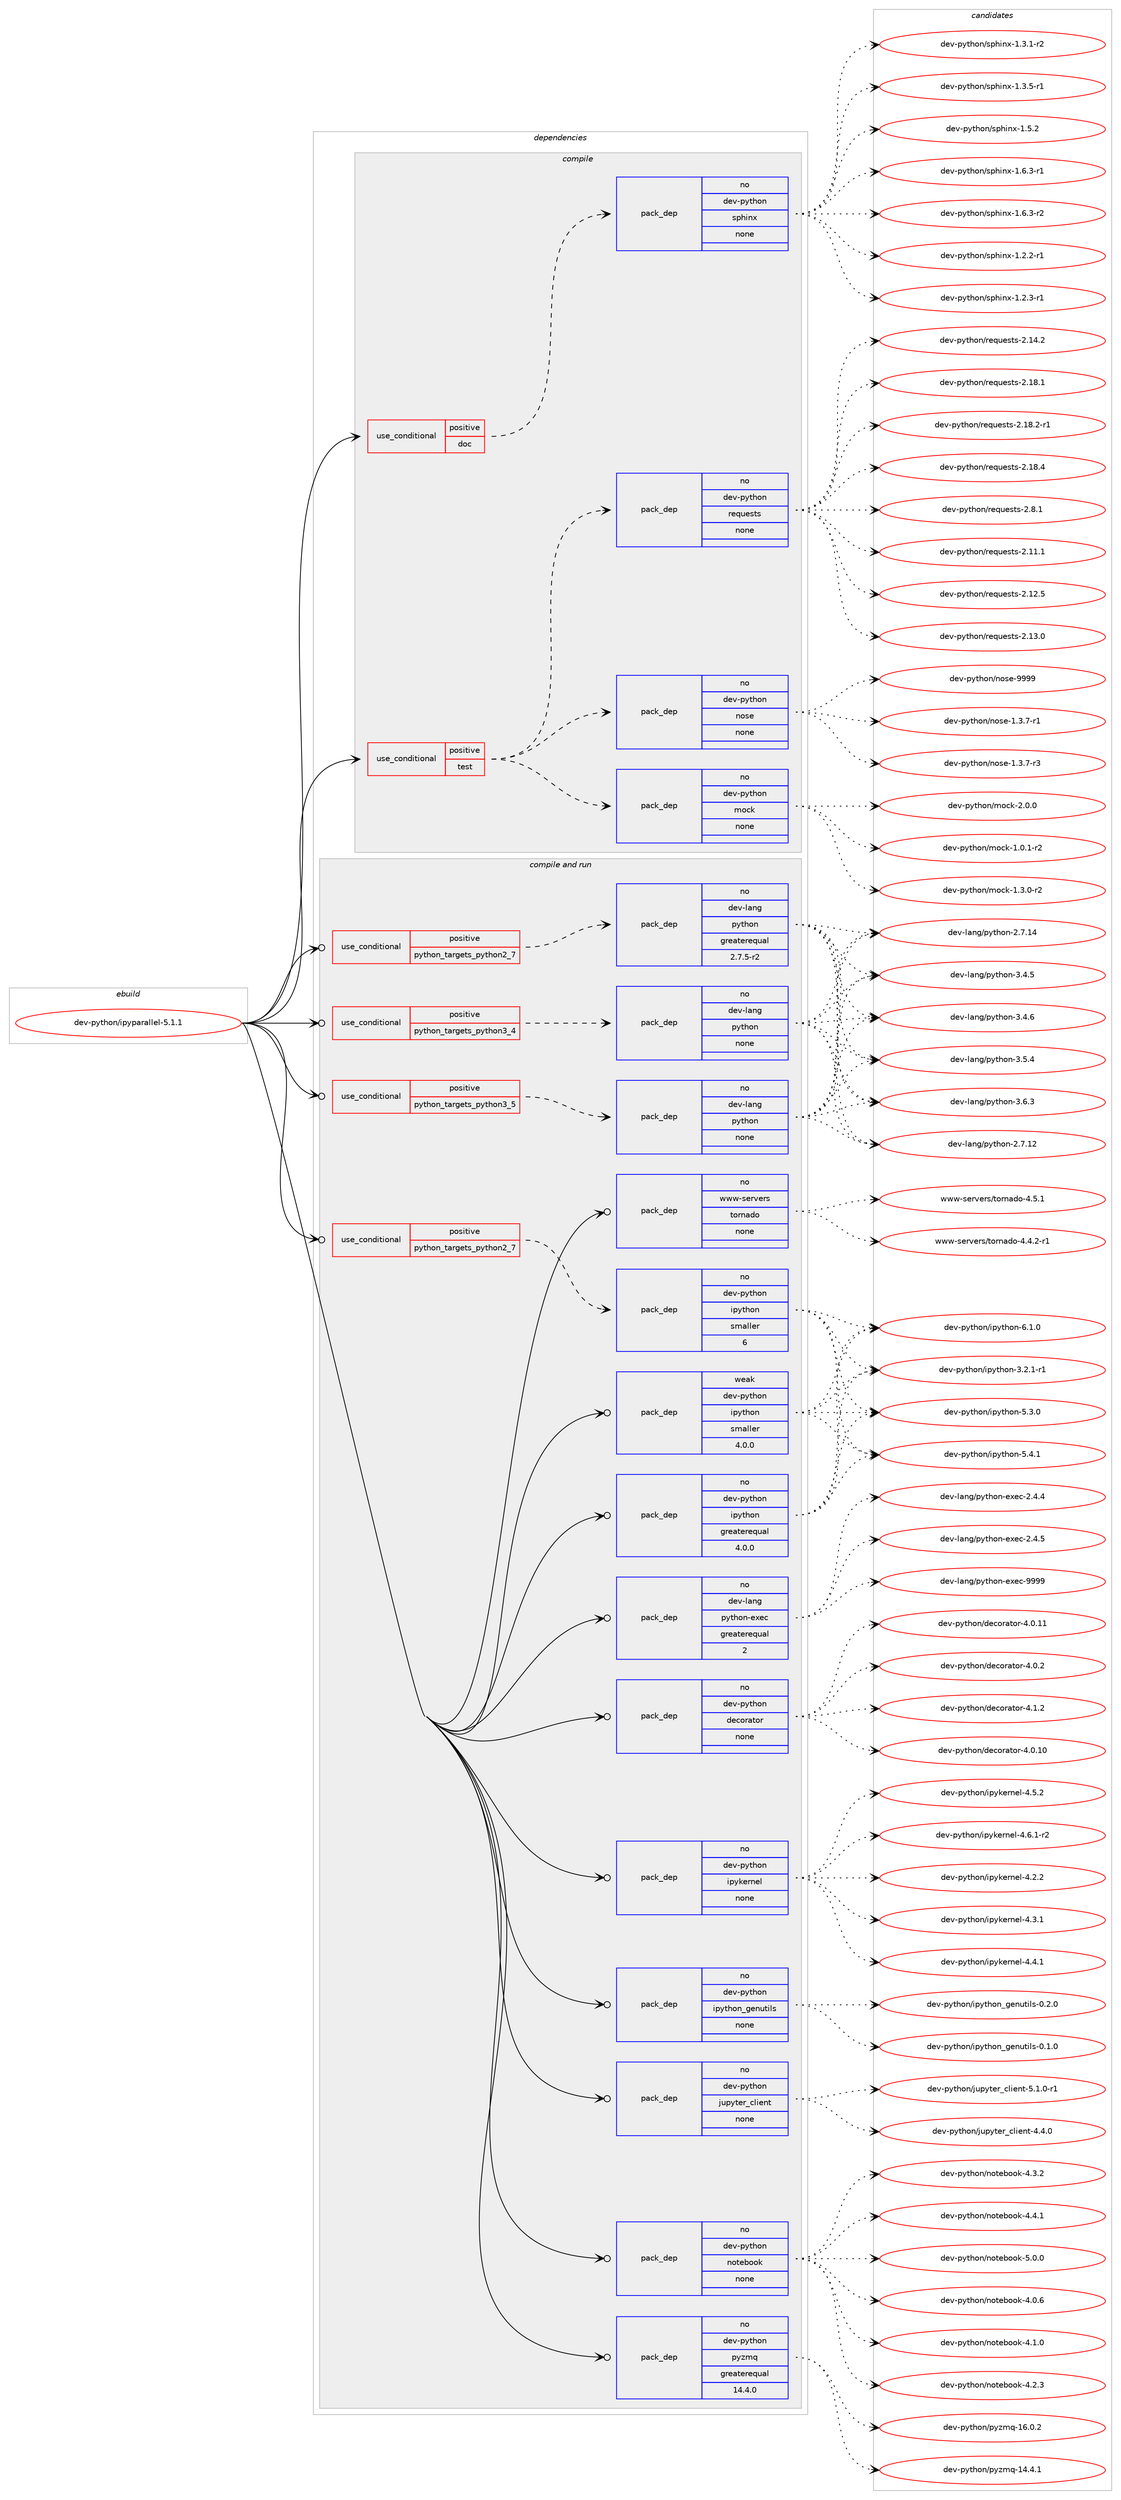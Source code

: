 digraph prolog {

# *************
# Graph options
# *************

newrank=true;
concentrate=true;
compound=true;
graph [rankdir=LR,fontname=Helvetica,fontsize=10,ranksep=1.5];#, ranksep=2.5, nodesep=0.2];
edge  [arrowhead=vee];
node  [fontname=Helvetica,fontsize=10];

# **********
# The ebuild
# **********

subgraph cluster_leftcol {
color=gray;
rank=same;
label=<<i>ebuild</i>>;
id [label="dev-python/ipyparallel-5.1.1", color=red, width=4, href="../dev-python/ipyparallel-5.1.1.svg"];
}

# ****************
# The dependencies
# ****************

subgraph cluster_midcol {
color=gray;
label=<<i>dependencies</i>>;
subgraph cluster_compile {
fillcolor="#eeeeee";
style=filled;
label=<<i>compile</i>>;
subgraph cond34077 {
dependency161629 [label=<<TABLE BORDER="0" CELLBORDER="1" CELLSPACING="0" CELLPADDING="4"><TR><TD ROWSPAN="3" CELLPADDING="10">use_conditional</TD></TR><TR><TD>positive</TD></TR><TR><TD>doc</TD></TR></TABLE>>, shape=none, color=red];
subgraph pack123702 {
dependency161630 [label=<<TABLE BORDER="0" CELLBORDER="1" CELLSPACING="0" CELLPADDING="4" WIDTH="220"><TR><TD ROWSPAN="6" CELLPADDING="30">pack_dep</TD></TR><TR><TD WIDTH="110">no</TD></TR><TR><TD>dev-python</TD></TR><TR><TD>sphinx</TD></TR><TR><TD>none</TD></TR><TR><TD></TD></TR></TABLE>>, shape=none, color=blue];
}
dependency161629:e -> dependency161630:w [weight=20,style="dashed",arrowhead="vee"];
}
id:e -> dependency161629:w [weight=20,style="solid",arrowhead="vee"];
subgraph cond34078 {
dependency161631 [label=<<TABLE BORDER="0" CELLBORDER="1" CELLSPACING="0" CELLPADDING="4"><TR><TD ROWSPAN="3" CELLPADDING="10">use_conditional</TD></TR><TR><TD>positive</TD></TR><TR><TD>test</TD></TR></TABLE>>, shape=none, color=red];
subgraph pack123703 {
dependency161632 [label=<<TABLE BORDER="0" CELLBORDER="1" CELLSPACING="0" CELLPADDING="4" WIDTH="220"><TR><TD ROWSPAN="6" CELLPADDING="30">pack_dep</TD></TR><TR><TD WIDTH="110">no</TD></TR><TR><TD>dev-python</TD></TR><TR><TD>mock</TD></TR><TR><TD>none</TD></TR><TR><TD></TD></TR></TABLE>>, shape=none, color=blue];
}
dependency161631:e -> dependency161632:w [weight=20,style="dashed",arrowhead="vee"];
subgraph pack123704 {
dependency161633 [label=<<TABLE BORDER="0" CELLBORDER="1" CELLSPACING="0" CELLPADDING="4" WIDTH="220"><TR><TD ROWSPAN="6" CELLPADDING="30">pack_dep</TD></TR><TR><TD WIDTH="110">no</TD></TR><TR><TD>dev-python</TD></TR><TR><TD>nose</TD></TR><TR><TD>none</TD></TR><TR><TD></TD></TR></TABLE>>, shape=none, color=blue];
}
dependency161631:e -> dependency161633:w [weight=20,style="dashed",arrowhead="vee"];
subgraph pack123705 {
dependency161634 [label=<<TABLE BORDER="0" CELLBORDER="1" CELLSPACING="0" CELLPADDING="4" WIDTH="220"><TR><TD ROWSPAN="6" CELLPADDING="30">pack_dep</TD></TR><TR><TD WIDTH="110">no</TD></TR><TR><TD>dev-python</TD></TR><TR><TD>requests</TD></TR><TR><TD>none</TD></TR><TR><TD></TD></TR></TABLE>>, shape=none, color=blue];
}
dependency161631:e -> dependency161634:w [weight=20,style="dashed",arrowhead="vee"];
}
id:e -> dependency161631:w [weight=20,style="solid",arrowhead="vee"];
}
subgraph cluster_compileandrun {
fillcolor="#eeeeee";
style=filled;
label=<<i>compile and run</i>>;
subgraph cond34079 {
dependency161635 [label=<<TABLE BORDER="0" CELLBORDER="1" CELLSPACING="0" CELLPADDING="4"><TR><TD ROWSPAN="3" CELLPADDING="10">use_conditional</TD></TR><TR><TD>positive</TD></TR><TR><TD>python_targets_python2_7</TD></TR></TABLE>>, shape=none, color=red];
subgraph pack123706 {
dependency161636 [label=<<TABLE BORDER="0" CELLBORDER="1" CELLSPACING="0" CELLPADDING="4" WIDTH="220"><TR><TD ROWSPAN="6" CELLPADDING="30">pack_dep</TD></TR><TR><TD WIDTH="110">no</TD></TR><TR><TD>dev-lang</TD></TR><TR><TD>python</TD></TR><TR><TD>greaterequal</TD></TR><TR><TD>2.7.5-r2</TD></TR></TABLE>>, shape=none, color=blue];
}
dependency161635:e -> dependency161636:w [weight=20,style="dashed",arrowhead="vee"];
}
id:e -> dependency161635:w [weight=20,style="solid",arrowhead="odotvee"];
subgraph cond34080 {
dependency161637 [label=<<TABLE BORDER="0" CELLBORDER="1" CELLSPACING="0" CELLPADDING="4"><TR><TD ROWSPAN="3" CELLPADDING="10">use_conditional</TD></TR><TR><TD>positive</TD></TR><TR><TD>python_targets_python2_7</TD></TR></TABLE>>, shape=none, color=red];
subgraph pack123707 {
dependency161638 [label=<<TABLE BORDER="0" CELLBORDER="1" CELLSPACING="0" CELLPADDING="4" WIDTH="220"><TR><TD ROWSPAN="6" CELLPADDING="30">pack_dep</TD></TR><TR><TD WIDTH="110">no</TD></TR><TR><TD>dev-python</TD></TR><TR><TD>ipython</TD></TR><TR><TD>smaller</TD></TR><TR><TD>6</TD></TR></TABLE>>, shape=none, color=blue];
}
dependency161637:e -> dependency161638:w [weight=20,style="dashed",arrowhead="vee"];
}
id:e -> dependency161637:w [weight=20,style="solid",arrowhead="odotvee"];
subgraph cond34081 {
dependency161639 [label=<<TABLE BORDER="0" CELLBORDER="1" CELLSPACING="0" CELLPADDING="4"><TR><TD ROWSPAN="3" CELLPADDING="10">use_conditional</TD></TR><TR><TD>positive</TD></TR><TR><TD>python_targets_python3_4</TD></TR></TABLE>>, shape=none, color=red];
subgraph pack123708 {
dependency161640 [label=<<TABLE BORDER="0" CELLBORDER="1" CELLSPACING="0" CELLPADDING="4" WIDTH="220"><TR><TD ROWSPAN="6" CELLPADDING="30">pack_dep</TD></TR><TR><TD WIDTH="110">no</TD></TR><TR><TD>dev-lang</TD></TR><TR><TD>python</TD></TR><TR><TD>none</TD></TR><TR><TD></TD></TR></TABLE>>, shape=none, color=blue];
}
dependency161639:e -> dependency161640:w [weight=20,style="dashed",arrowhead="vee"];
}
id:e -> dependency161639:w [weight=20,style="solid",arrowhead="odotvee"];
subgraph cond34082 {
dependency161641 [label=<<TABLE BORDER="0" CELLBORDER="1" CELLSPACING="0" CELLPADDING="4"><TR><TD ROWSPAN="3" CELLPADDING="10">use_conditional</TD></TR><TR><TD>positive</TD></TR><TR><TD>python_targets_python3_5</TD></TR></TABLE>>, shape=none, color=red];
subgraph pack123709 {
dependency161642 [label=<<TABLE BORDER="0" CELLBORDER="1" CELLSPACING="0" CELLPADDING="4" WIDTH="220"><TR><TD ROWSPAN="6" CELLPADDING="30">pack_dep</TD></TR><TR><TD WIDTH="110">no</TD></TR><TR><TD>dev-lang</TD></TR><TR><TD>python</TD></TR><TR><TD>none</TD></TR><TR><TD></TD></TR></TABLE>>, shape=none, color=blue];
}
dependency161641:e -> dependency161642:w [weight=20,style="dashed",arrowhead="vee"];
}
id:e -> dependency161641:w [weight=20,style="solid",arrowhead="odotvee"];
subgraph pack123710 {
dependency161643 [label=<<TABLE BORDER="0" CELLBORDER="1" CELLSPACING="0" CELLPADDING="4" WIDTH="220"><TR><TD ROWSPAN="6" CELLPADDING="30">pack_dep</TD></TR><TR><TD WIDTH="110">no</TD></TR><TR><TD>dev-lang</TD></TR><TR><TD>python-exec</TD></TR><TR><TD>greaterequal</TD></TR><TR><TD>2</TD></TR></TABLE>>, shape=none, color=blue];
}
id:e -> dependency161643:w [weight=20,style="solid",arrowhead="odotvee"];
subgraph pack123711 {
dependency161644 [label=<<TABLE BORDER="0" CELLBORDER="1" CELLSPACING="0" CELLPADDING="4" WIDTH="220"><TR><TD ROWSPAN="6" CELLPADDING="30">pack_dep</TD></TR><TR><TD WIDTH="110">no</TD></TR><TR><TD>dev-python</TD></TR><TR><TD>decorator</TD></TR><TR><TD>none</TD></TR><TR><TD></TD></TR></TABLE>>, shape=none, color=blue];
}
id:e -> dependency161644:w [weight=20,style="solid",arrowhead="odotvee"];
subgraph pack123712 {
dependency161645 [label=<<TABLE BORDER="0" CELLBORDER="1" CELLSPACING="0" CELLPADDING="4" WIDTH="220"><TR><TD ROWSPAN="6" CELLPADDING="30">pack_dep</TD></TR><TR><TD WIDTH="110">no</TD></TR><TR><TD>dev-python</TD></TR><TR><TD>ipykernel</TD></TR><TR><TD>none</TD></TR><TR><TD></TD></TR></TABLE>>, shape=none, color=blue];
}
id:e -> dependency161645:w [weight=20,style="solid",arrowhead="odotvee"];
subgraph pack123713 {
dependency161646 [label=<<TABLE BORDER="0" CELLBORDER="1" CELLSPACING="0" CELLPADDING="4" WIDTH="220"><TR><TD ROWSPAN="6" CELLPADDING="30">pack_dep</TD></TR><TR><TD WIDTH="110">no</TD></TR><TR><TD>dev-python</TD></TR><TR><TD>ipython</TD></TR><TR><TD>greaterequal</TD></TR><TR><TD>4.0.0</TD></TR></TABLE>>, shape=none, color=blue];
}
id:e -> dependency161646:w [weight=20,style="solid",arrowhead="odotvee"];
subgraph pack123714 {
dependency161647 [label=<<TABLE BORDER="0" CELLBORDER="1" CELLSPACING="0" CELLPADDING="4" WIDTH="220"><TR><TD ROWSPAN="6" CELLPADDING="30">pack_dep</TD></TR><TR><TD WIDTH="110">no</TD></TR><TR><TD>dev-python</TD></TR><TR><TD>ipython_genutils</TD></TR><TR><TD>none</TD></TR><TR><TD></TD></TR></TABLE>>, shape=none, color=blue];
}
id:e -> dependency161647:w [weight=20,style="solid",arrowhead="odotvee"];
subgraph pack123715 {
dependency161648 [label=<<TABLE BORDER="0" CELLBORDER="1" CELLSPACING="0" CELLPADDING="4" WIDTH="220"><TR><TD ROWSPAN="6" CELLPADDING="30">pack_dep</TD></TR><TR><TD WIDTH="110">no</TD></TR><TR><TD>dev-python</TD></TR><TR><TD>jupyter_client</TD></TR><TR><TD>none</TD></TR><TR><TD></TD></TR></TABLE>>, shape=none, color=blue];
}
id:e -> dependency161648:w [weight=20,style="solid",arrowhead="odotvee"];
subgraph pack123716 {
dependency161649 [label=<<TABLE BORDER="0" CELLBORDER="1" CELLSPACING="0" CELLPADDING="4" WIDTH="220"><TR><TD ROWSPAN="6" CELLPADDING="30">pack_dep</TD></TR><TR><TD WIDTH="110">no</TD></TR><TR><TD>dev-python</TD></TR><TR><TD>notebook</TD></TR><TR><TD>none</TD></TR><TR><TD></TD></TR></TABLE>>, shape=none, color=blue];
}
id:e -> dependency161649:w [weight=20,style="solid",arrowhead="odotvee"];
subgraph pack123717 {
dependency161650 [label=<<TABLE BORDER="0" CELLBORDER="1" CELLSPACING="0" CELLPADDING="4" WIDTH="220"><TR><TD ROWSPAN="6" CELLPADDING="30">pack_dep</TD></TR><TR><TD WIDTH="110">no</TD></TR><TR><TD>dev-python</TD></TR><TR><TD>pyzmq</TD></TR><TR><TD>greaterequal</TD></TR><TR><TD>14.4.0</TD></TR></TABLE>>, shape=none, color=blue];
}
id:e -> dependency161650:w [weight=20,style="solid",arrowhead="odotvee"];
subgraph pack123718 {
dependency161651 [label=<<TABLE BORDER="0" CELLBORDER="1" CELLSPACING="0" CELLPADDING="4" WIDTH="220"><TR><TD ROWSPAN="6" CELLPADDING="30">pack_dep</TD></TR><TR><TD WIDTH="110">no</TD></TR><TR><TD>www-servers</TD></TR><TR><TD>tornado</TD></TR><TR><TD>none</TD></TR><TR><TD></TD></TR></TABLE>>, shape=none, color=blue];
}
id:e -> dependency161651:w [weight=20,style="solid",arrowhead="odotvee"];
subgraph pack123719 {
dependency161652 [label=<<TABLE BORDER="0" CELLBORDER="1" CELLSPACING="0" CELLPADDING="4" WIDTH="220"><TR><TD ROWSPAN="6" CELLPADDING="30">pack_dep</TD></TR><TR><TD WIDTH="110">weak</TD></TR><TR><TD>dev-python</TD></TR><TR><TD>ipython</TD></TR><TR><TD>smaller</TD></TR><TR><TD>4.0.0</TD></TR></TABLE>>, shape=none, color=blue];
}
id:e -> dependency161652:w [weight=20,style="solid",arrowhead="odotvee"];
}
subgraph cluster_run {
fillcolor="#eeeeee";
style=filled;
label=<<i>run</i>>;
}
}

# **************
# The candidates
# **************

subgraph cluster_choices {
rank=same;
color=gray;
label=<<i>candidates</i>>;

subgraph choice123702 {
color=black;
nodesep=1;
choice10010111845112121116104111110471151121041051101204549465046504511449 [label="dev-python/sphinx-1.2.2-r1", color=red, width=4,href="../dev-python/sphinx-1.2.2-r1.svg"];
choice10010111845112121116104111110471151121041051101204549465046514511449 [label="dev-python/sphinx-1.2.3-r1", color=red, width=4,href="../dev-python/sphinx-1.2.3-r1.svg"];
choice10010111845112121116104111110471151121041051101204549465146494511450 [label="dev-python/sphinx-1.3.1-r2", color=red, width=4,href="../dev-python/sphinx-1.3.1-r2.svg"];
choice10010111845112121116104111110471151121041051101204549465146534511449 [label="dev-python/sphinx-1.3.5-r1", color=red, width=4,href="../dev-python/sphinx-1.3.5-r1.svg"];
choice1001011184511212111610411111047115112104105110120454946534650 [label="dev-python/sphinx-1.5.2", color=red, width=4,href="../dev-python/sphinx-1.5.2.svg"];
choice10010111845112121116104111110471151121041051101204549465446514511449 [label="dev-python/sphinx-1.6.3-r1", color=red, width=4,href="../dev-python/sphinx-1.6.3-r1.svg"];
choice10010111845112121116104111110471151121041051101204549465446514511450 [label="dev-python/sphinx-1.6.3-r2", color=red, width=4,href="../dev-python/sphinx-1.6.3-r2.svg"];
dependency161630:e -> choice10010111845112121116104111110471151121041051101204549465046504511449:w [style=dotted,weight="100"];
dependency161630:e -> choice10010111845112121116104111110471151121041051101204549465046514511449:w [style=dotted,weight="100"];
dependency161630:e -> choice10010111845112121116104111110471151121041051101204549465146494511450:w [style=dotted,weight="100"];
dependency161630:e -> choice10010111845112121116104111110471151121041051101204549465146534511449:w [style=dotted,weight="100"];
dependency161630:e -> choice1001011184511212111610411111047115112104105110120454946534650:w [style=dotted,weight="100"];
dependency161630:e -> choice10010111845112121116104111110471151121041051101204549465446514511449:w [style=dotted,weight="100"];
dependency161630:e -> choice10010111845112121116104111110471151121041051101204549465446514511450:w [style=dotted,weight="100"];
}
subgraph choice123703 {
color=black;
nodesep=1;
choice1001011184511212111610411111047109111991074549464846494511450 [label="dev-python/mock-1.0.1-r2", color=red, width=4,href="../dev-python/mock-1.0.1-r2.svg"];
choice1001011184511212111610411111047109111991074549465146484511450 [label="dev-python/mock-1.3.0-r2", color=red, width=4,href="../dev-python/mock-1.3.0-r2.svg"];
choice100101118451121211161041111104710911199107455046484648 [label="dev-python/mock-2.0.0", color=red, width=4,href="../dev-python/mock-2.0.0.svg"];
dependency161632:e -> choice1001011184511212111610411111047109111991074549464846494511450:w [style=dotted,weight="100"];
dependency161632:e -> choice1001011184511212111610411111047109111991074549465146484511450:w [style=dotted,weight="100"];
dependency161632:e -> choice100101118451121211161041111104710911199107455046484648:w [style=dotted,weight="100"];
}
subgraph choice123704 {
color=black;
nodesep=1;
choice10010111845112121116104111110471101111151014549465146554511449 [label="dev-python/nose-1.3.7-r1", color=red, width=4,href="../dev-python/nose-1.3.7-r1.svg"];
choice10010111845112121116104111110471101111151014549465146554511451 [label="dev-python/nose-1.3.7-r3", color=red, width=4,href="../dev-python/nose-1.3.7-r3.svg"];
choice10010111845112121116104111110471101111151014557575757 [label="dev-python/nose-9999", color=red, width=4,href="../dev-python/nose-9999.svg"];
dependency161633:e -> choice10010111845112121116104111110471101111151014549465146554511449:w [style=dotted,weight="100"];
dependency161633:e -> choice10010111845112121116104111110471101111151014549465146554511451:w [style=dotted,weight="100"];
dependency161633:e -> choice10010111845112121116104111110471101111151014557575757:w [style=dotted,weight="100"];
}
subgraph choice123705 {
color=black;
nodesep=1;
choice100101118451121211161041111104711410111311710111511611545504649494649 [label="dev-python/requests-2.11.1", color=red, width=4,href="../dev-python/requests-2.11.1.svg"];
choice100101118451121211161041111104711410111311710111511611545504649504653 [label="dev-python/requests-2.12.5", color=red, width=4,href="../dev-python/requests-2.12.5.svg"];
choice100101118451121211161041111104711410111311710111511611545504649514648 [label="dev-python/requests-2.13.0", color=red, width=4,href="../dev-python/requests-2.13.0.svg"];
choice100101118451121211161041111104711410111311710111511611545504649524650 [label="dev-python/requests-2.14.2", color=red, width=4,href="../dev-python/requests-2.14.2.svg"];
choice100101118451121211161041111104711410111311710111511611545504649564649 [label="dev-python/requests-2.18.1", color=red, width=4,href="../dev-python/requests-2.18.1.svg"];
choice1001011184511212111610411111047114101113117101115116115455046495646504511449 [label="dev-python/requests-2.18.2-r1", color=red, width=4,href="../dev-python/requests-2.18.2-r1.svg"];
choice100101118451121211161041111104711410111311710111511611545504649564652 [label="dev-python/requests-2.18.4", color=red, width=4,href="../dev-python/requests-2.18.4.svg"];
choice1001011184511212111610411111047114101113117101115116115455046564649 [label="dev-python/requests-2.8.1", color=red, width=4,href="../dev-python/requests-2.8.1.svg"];
dependency161634:e -> choice100101118451121211161041111104711410111311710111511611545504649494649:w [style=dotted,weight="100"];
dependency161634:e -> choice100101118451121211161041111104711410111311710111511611545504649504653:w [style=dotted,weight="100"];
dependency161634:e -> choice100101118451121211161041111104711410111311710111511611545504649514648:w [style=dotted,weight="100"];
dependency161634:e -> choice100101118451121211161041111104711410111311710111511611545504649524650:w [style=dotted,weight="100"];
dependency161634:e -> choice100101118451121211161041111104711410111311710111511611545504649564649:w [style=dotted,weight="100"];
dependency161634:e -> choice1001011184511212111610411111047114101113117101115116115455046495646504511449:w [style=dotted,weight="100"];
dependency161634:e -> choice100101118451121211161041111104711410111311710111511611545504649564652:w [style=dotted,weight="100"];
dependency161634:e -> choice1001011184511212111610411111047114101113117101115116115455046564649:w [style=dotted,weight="100"];
}
subgraph choice123706 {
color=black;
nodesep=1;
choice10010111845108971101034711212111610411111045504655464950 [label="dev-lang/python-2.7.12", color=red, width=4,href="../dev-lang/python-2.7.12.svg"];
choice10010111845108971101034711212111610411111045504655464952 [label="dev-lang/python-2.7.14", color=red, width=4,href="../dev-lang/python-2.7.14.svg"];
choice100101118451089711010347112121116104111110455146524653 [label="dev-lang/python-3.4.5", color=red, width=4,href="../dev-lang/python-3.4.5.svg"];
choice100101118451089711010347112121116104111110455146524654 [label="dev-lang/python-3.4.6", color=red, width=4,href="../dev-lang/python-3.4.6.svg"];
choice100101118451089711010347112121116104111110455146534652 [label="dev-lang/python-3.5.4", color=red, width=4,href="../dev-lang/python-3.5.4.svg"];
choice100101118451089711010347112121116104111110455146544651 [label="dev-lang/python-3.6.3", color=red, width=4,href="../dev-lang/python-3.6.3.svg"];
dependency161636:e -> choice10010111845108971101034711212111610411111045504655464950:w [style=dotted,weight="100"];
dependency161636:e -> choice10010111845108971101034711212111610411111045504655464952:w [style=dotted,weight="100"];
dependency161636:e -> choice100101118451089711010347112121116104111110455146524653:w [style=dotted,weight="100"];
dependency161636:e -> choice100101118451089711010347112121116104111110455146524654:w [style=dotted,weight="100"];
dependency161636:e -> choice100101118451089711010347112121116104111110455146534652:w [style=dotted,weight="100"];
dependency161636:e -> choice100101118451089711010347112121116104111110455146544651:w [style=dotted,weight="100"];
}
subgraph choice123707 {
color=black;
nodesep=1;
choice10010111845112121116104111110471051121211161041111104551465046494511449 [label="dev-python/ipython-3.2.1-r1", color=red, width=4,href="../dev-python/ipython-3.2.1-r1.svg"];
choice1001011184511212111610411111047105112121116104111110455346514648 [label="dev-python/ipython-5.3.0", color=red, width=4,href="../dev-python/ipython-5.3.0.svg"];
choice1001011184511212111610411111047105112121116104111110455346524649 [label="dev-python/ipython-5.4.1", color=red, width=4,href="../dev-python/ipython-5.4.1.svg"];
choice1001011184511212111610411111047105112121116104111110455446494648 [label="dev-python/ipython-6.1.0", color=red, width=4,href="../dev-python/ipython-6.1.0.svg"];
dependency161638:e -> choice10010111845112121116104111110471051121211161041111104551465046494511449:w [style=dotted,weight="100"];
dependency161638:e -> choice1001011184511212111610411111047105112121116104111110455346514648:w [style=dotted,weight="100"];
dependency161638:e -> choice1001011184511212111610411111047105112121116104111110455346524649:w [style=dotted,weight="100"];
dependency161638:e -> choice1001011184511212111610411111047105112121116104111110455446494648:w [style=dotted,weight="100"];
}
subgraph choice123708 {
color=black;
nodesep=1;
choice10010111845108971101034711212111610411111045504655464950 [label="dev-lang/python-2.7.12", color=red, width=4,href="../dev-lang/python-2.7.12.svg"];
choice10010111845108971101034711212111610411111045504655464952 [label="dev-lang/python-2.7.14", color=red, width=4,href="../dev-lang/python-2.7.14.svg"];
choice100101118451089711010347112121116104111110455146524653 [label="dev-lang/python-3.4.5", color=red, width=4,href="../dev-lang/python-3.4.5.svg"];
choice100101118451089711010347112121116104111110455146524654 [label="dev-lang/python-3.4.6", color=red, width=4,href="../dev-lang/python-3.4.6.svg"];
choice100101118451089711010347112121116104111110455146534652 [label="dev-lang/python-3.5.4", color=red, width=4,href="../dev-lang/python-3.5.4.svg"];
choice100101118451089711010347112121116104111110455146544651 [label="dev-lang/python-3.6.3", color=red, width=4,href="../dev-lang/python-3.6.3.svg"];
dependency161640:e -> choice10010111845108971101034711212111610411111045504655464950:w [style=dotted,weight="100"];
dependency161640:e -> choice10010111845108971101034711212111610411111045504655464952:w [style=dotted,weight="100"];
dependency161640:e -> choice100101118451089711010347112121116104111110455146524653:w [style=dotted,weight="100"];
dependency161640:e -> choice100101118451089711010347112121116104111110455146524654:w [style=dotted,weight="100"];
dependency161640:e -> choice100101118451089711010347112121116104111110455146534652:w [style=dotted,weight="100"];
dependency161640:e -> choice100101118451089711010347112121116104111110455146544651:w [style=dotted,weight="100"];
}
subgraph choice123709 {
color=black;
nodesep=1;
choice10010111845108971101034711212111610411111045504655464950 [label="dev-lang/python-2.7.12", color=red, width=4,href="../dev-lang/python-2.7.12.svg"];
choice10010111845108971101034711212111610411111045504655464952 [label="dev-lang/python-2.7.14", color=red, width=4,href="../dev-lang/python-2.7.14.svg"];
choice100101118451089711010347112121116104111110455146524653 [label="dev-lang/python-3.4.5", color=red, width=4,href="../dev-lang/python-3.4.5.svg"];
choice100101118451089711010347112121116104111110455146524654 [label="dev-lang/python-3.4.6", color=red, width=4,href="../dev-lang/python-3.4.6.svg"];
choice100101118451089711010347112121116104111110455146534652 [label="dev-lang/python-3.5.4", color=red, width=4,href="../dev-lang/python-3.5.4.svg"];
choice100101118451089711010347112121116104111110455146544651 [label="dev-lang/python-3.6.3", color=red, width=4,href="../dev-lang/python-3.6.3.svg"];
dependency161642:e -> choice10010111845108971101034711212111610411111045504655464950:w [style=dotted,weight="100"];
dependency161642:e -> choice10010111845108971101034711212111610411111045504655464952:w [style=dotted,weight="100"];
dependency161642:e -> choice100101118451089711010347112121116104111110455146524653:w [style=dotted,weight="100"];
dependency161642:e -> choice100101118451089711010347112121116104111110455146524654:w [style=dotted,weight="100"];
dependency161642:e -> choice100101118451089711010347112121116104111110455146534652:w [style=dotted,weight="100"];
dependency161642:e -> choice100101118451089711010347112121116104111110455146544651:w [style=dotted,weight="100"];
}
subgraph choice123710 {
color=black;
nodesep=1;
choice1001011184510897110103471121211161041111104510112010199455046524652 [label="dev-lang/python-exec-2.4.4", color=red, width=4,href="../dev-lang/python-exec-2.4.4.svg"];
choice1001011184510897110103471121211161041111104510112010199455046524653 [label="dev-lang/python-exec-2.4.5", color=red, width=4,href="../dev-lang/python-exec-2.4.5.svg"];
choice10010111845108971101034711212111610411111045101120101994557575757 [label="dev-lang/python-exec-9999", color=red, width=4,href="../dev-lang/python-exec-9999.svg"];
dependency161643:e -> choice1001011184510897110103471121211161041111104510112010199455046524652:w [style=dotted,weight="100"];
dependency161643:e -> choice1001011184510897110103471121211161041111104510112010199455046524653:w [style=dotted,weight="100"];
dependency161643:e -> choice10010111845108971101034711212111610411111045101120101994557575757:w [style=dotted,weight="100"];
}
subgraph choice123711 {
color=black;
nodesep=1;
choice1001011184511212111610411111047100101991111149711611111445524648464948 [label="dev-python/decorator-4.0.10", color=red, width=4,href="../dev-python/decorator-4.0.10.svg"];
choice1001011184511212111610411111047100101991111149711611111445524648464949 [label="dev-python/decorator-4.0.11", color=red, width=4,href="../dev-python/decorator-4.0.11.svg"];
choice10010111845112121116104111110471001019911111497116111114455246484650 [label="dev-python/decorator-4.0.2", color=red, width=4,href="../dev-python/decorator-4.0.2.svg"];
choice10010111845112121116104111110471001019911111497116111114455246494650 [label="dev-python/decorator-4.1.2", color=red, width=4,href="../dev-python/decorator-4.1.2.svg"];
dependency161644:e -> choice1001011184511212111610411111047100101991111149711611111445524648464948:w [style=dotted,weight="100"];
dependency161644:e -> choice1001011184511212111610411111047100101991111149711611111445524648464949:w [style=dotted,weight="100"];
dependency161644:e -> choice10010111845112121116104111110471001019911111497116111114455246484650:w [style=dotted,weight="100"];
dependency161644:e -> choice10010111845112121116104111110471001019911111497116111114455246494650:w [style=dotted,weight="100"];
}
subgraph choice123712 {
color=black;
nodesep=1;
choice1001011184511212111610411111047105112121107101114110101108455246504650 [label="dev-python/ipykernel-4.2.2", color=red, width=4,href="../dev-python/ipykernel-4.2.2.svg"];
choice1001011184511212111610411111047105112121107101114110101108455246514649 [label="dev-python/ipykernel-4.3.1", color=red, width=4,href="../dev-python/ipykernel-4.3.1.svg"];
choice1001011184511212111610411111047105112121107101114110101108455246524649 [label="dev-python/ipykernel-4.4.1", color=red, width=4,href="../dev-python/ipykernel-4.4.1.svg"];
choice1001011184511212111610411111047105112121107101114110101108455246534650 [label="dev-python/ipykernel-4.5.2", color=red, width=4,href="../dev-python/ipykernel-4.5.2.svg"];
choice10010111845112121116104111110471051121211071011141101011084552465446494511450 [label="dev-python/ipykernel-4.6.1-r2", color=red, width=4,href="../dev-python/ipykernel-4.6.1-r2.svg"];
dependency161645:e -> choice1001011184511212111610411111047105112121107101114110101108455246504650:w [style=dotted,weight="100"];
dependency161645:e -> choice1001011184511212111610411111047105112121107101114110101108455246514649:w [style=dotted,weight="100"];
dependency161645:e -> choice1001011184511212111610411111047105112121107101114110101108455246524649:w [style=dotted,weight="100"];
dependency161645:e -> choice1001011184511212111610411111047105112121107101114110101108455246534650:w [style=dotted,weight="100"];
dependency161645:e -> choice10010111845112121116104111110471051121211071011141101011084552465446494511450:w [style=dotted,weight="100"];
}
subgraph choice123713 {
color=black;
nodesep=1;
choice10010111845112121116104111110471051121211161041111104551465046494511449 [label="dev-python/ipython-3.2.1-r1", color=red, width=4,href="../dev-python/ipython-3.2.1-r1.svg"];
choice1001011184511212111610411111047105112121116104111110455346514648 [label="dev-python/ipython-5.3.0", color=red, width=4,href="../dev-python/ipython-5.3.0.svg"];
choice1001011184511212111610411111047105112121116104111110455346524649 [label="dev-python/ipython-5.4.1", color=red, width=4,href="../dev-python/ipython-5.4.1.svg"];
choice1001011184511212111610411111047105112121116104111110455446494648 [label="dev-python/ipython-6.1.0", color=red, width=4,href="../dev-python/ipython-6.1.0.svg"];
dependency161646:e -> choice10010111845112121116104111110471051121211161041111104551465046494511449:w [style=dotted,weight="100"];
dependency161646:e -> choice1001011184511212111610411111047105112121116104111110455346514648:w [style=dotted,weight="100"];
dependency161646:e -> choice1001011184511212111610411111047105112121116104111110455346524649:w [style=dotted,weight="100"];
dependency161646:e -> choice1001011184511212111610411111047105112121116104111110455446494648:w [style=dotted,weight="100"];
}
subgraph choice123714 {
color=black;
nodesep=1;
choice100101118451121211161041111104710511212111610411111095103101110117116105108115454846494648 [label="dev-python/ipython_genutils-0.1.0", color=red, width=4,href="../dev-python/ipython_genutils-0.1.0.svg"];
choice100101118451121211161041111104710511212111610411111095103101110117116105108115454846504648 [label="dev-python/ipython_genutils-0.2.0", color=red, width=4,href="../dev-python/ipython_genutils-0.2.0.svg"];
dependency161647:e -> choice100101118451121211161041111104710511212111610411111095103101110117116105108115454846494648:w [style=dotted,weight="100"];
dependency161647:e -> choice100101118451121211161041111104710511212111610411111095103101110117116105108115454846504648:w [style=dotted,weight="100"];
}
subgraph choice123715 {
color=black;
nodesep=1;
choice10010111845112121116104111110471061171121211161011149599108105101110116455246524648 [label="dev-python/jupyter_client-4.4.0", color=red, width=4,href="../dev-python/jupyter_client-4.4.0.svg"];
choice100101118451121211161041111104710611711212111610111495991081051011101164553464946484511449 [label="dev-python/jupyter_client-5.1.0-r1", color=red, width=4,href="../dev-python/jupyter_client-5.1.0-r1.svg"];
dependency161648:e -> choice10010111845112121116104111110471061171121211161011149599108105101110116455246524648:w [style=dotted,weight="100"];
dependency161648:e -> choice100101118451121211161041111104710611711212111610111495991081051011101164553464946484511449:w [style=dotted,weight="100"];
}
subgraph choice123716 {
color=black;
nodesep=1;
choice100101118451121211161041111104711011111610198111111107455246484654 [label="dev-python/notebook-4.0.6", color=red, width=4,href="../dev-python/notebook-4.0.6.svg"];
choice100101118451121211161041111104711011111610198111111107455246494648 [label="dev-python/notebook-4.1.0", color=red, width=4,href="../dev-python/notebook-4.1.0.svg"];
choice100101118451121211161041111104711011111610198111111107455246504651 [label="dev-python/notebook-4.2.3", color=red, width=4,href="../dev-python/notebook-4.2.3.svg"];
choice100101118451121211161041111104711011111610198111111107455246514650 [label="dev-python/notebook-4.3.2", color=red, width=4,href="../dev-python/notebook-4.3.2.svg"];
choice100101118451121211161041111104711011111610198111111107455246524649 [label="dev-python/notebook-4.4.1", color=red, width=4,href="../dev-python/notebook-4.4.1.svg"];
choice100101118451121211161041111104711011111610198111111107455346484648 [label="dev-python/notebook-5.0.0", color=red, width=4,href="../dev-python/notebook-5.0.0.svg"];
dependency161649:e -> choice100101118451121211161041111104711011111610198111111107455246484654:w [style=dotted,weight="100"];
dependency161649:e -> choice100101118451121211161041111104711011111610198111111107455246494648:w [style=dotted,weight="100"];
dependency161649:e -> choice100101118451121211161041111104711011111610198111111107455246504651:w [style=dotted,weight="100"];
dependency161649:e -> choice100101118451121211161041111104711011111610198111111107455246514650:w [style=dotted,weight="100"];
dependency161649:e -> choice100101118451121211161041111104711011111610198111111107455246524649:w [style=dotted,weight="100"];
dependency161649:e -> choice100101118451121211161041111104711011111610198111111107455346484648:w [style=dotted,weight="100"];
}
subgraph choice123717 {
color=black;
nodesep=1;
choice100101118451121211161041111104711212112210911345495246524649 [label="dev-python/pyzmq-14.4.1", color=red, width=4,href="../dev-python/pyzmq-14.4.1.svg"];
choice100101118451121211161041111104711212112210911345495446484650 [label="dev-python/pyzmq-16.0.2", color=red, width=4,href="../dev-python/pyzmq-16.0.2.svg"];
dependency161650:e -> choice100101118451121211161041111104711212112210911345495246524649:w [style=dotted,weight="100"];
dependency161650:e -> choice100101118451121211161041111104711212112210911345495446484650:w [style=dotted,weight="100"];
}
subgraph choice123718 {
color=black;
nodesep=1;
choice1191191194511510111411810111411547116111114110971001114552465246504511449 [label="www-servers/tornado-4.4.2-r1", color=red, width=4,href="../www-servers/tornado-4.4.2-r1.svg"];
choice119119119451151011141181011141154711611111411097100111455246534649 [label="www-servers/tornado-4.5.1", color=red, width=4,href="../www-servers/tornado-4.5.1.svg"];
dependency161651:e -> choice1191191194511510111411810111411547116111114110971001114552465246504511449:w [style=dotted,weight="100"];
dependency161651:e -> choice119119119451151011141181011141154711611111411097100111455246534649:w [style=dotted,weight="100"];
}
subgraph choice123719 {
color=black;
nodesep=1;
choice10010111845112121116104111110471051121211161041111104551465046494511449 [label="dev-python/ipython-3.2.1-r1", color=red, width=4,href="../dev-python/ipython-3.2.1-r1.svg"];
choice1001011184511212111610411111047105112121116104111110455346514648 [label="dev-python/ipython-5.3.0", color=red, width=4,href="../dev-python/ipython-5.3.0.svg"];
choice1001011184511212111610411111047105112121116104111110455346524649 [label="dev-python/ipython-5.4.1", color=red, width=4,href="../dev-python/ipython-5.4.1.svg"];
choice1001011184511212111610411111047105112121116104111110455446494648 [label="dev-python/ipython-6.1.0", color=red, width=4,href="../dev-python/ipython-6.1.0.svg"];
dependency161652:e -> choice10010111845112121116104111110471051121211161041111104551465046494511449:w [style=dotted,weight="100"];
dependency161652:e -> choice1001011184511212111610411111047105112121116104111110455346514648:w [style=dotted,weight="100"];
dependency161652:e -> choice1001011184511212111610411111047105112121116104111110455346524649:w [style=dotted,weight="100"];
dependency161652:e -> choice1001011184511212111610411111047105112121116104111110455446494648:w [style=dotted,weight="100"];
}
}

}
